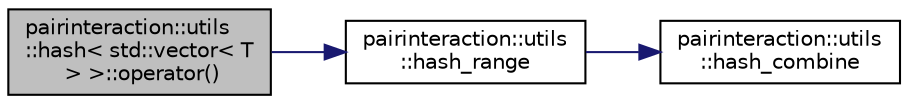 digraph "pairinteraction::utils::hash&lt; std::vector&lt; T &gt; &gt;::operator()"
{
 // INTERACTIVE_SVG=YES
 // LATEX_PDF_SIZE
  bgcolor="transparent";
  edge [fontname="Helvetica",fontsize="10",labelfontname="Helvetica",labelfontsize="10"];
  node [fontname="Helvetica",fontsize="10",shape=record];
  rankdir="LR";
  Node1 [label="pairinteraction::utils\l::hash\< std::vector\< T\l \> \>::operator()",height=0.2,width=0.4,color="black", fillcolor="grey75", style="filled", fontcolor="black",tooltip=" "];
  Node1 -> Node2 [color="midnightblue",fontsize="10",style="solid",fontname="Helvetica"];
  Node2 [label="pairinteraction::utils\l::hash_range",height=0.2,width=0.4,color="black",URL="$namespacepairinteraction_1_1utils.html#af497f11affd6d47b8d2ab5eb2facf9c1",tooltip="Combine hashes of values in a range."];
  Node2 -> Node3 [color="midnightblue",fontsize="10",style="solid",fontname="Helvetica"];
  Node3 [label="pairinteraction::utils\l::hash_combine",height=0.2,width=0.4,color="black",URL="$namespacepairinteraction_1_1utils.html#aaafa094fe50a212aa66e7e2017e74114",tooltip="Combine hashes."];
}
